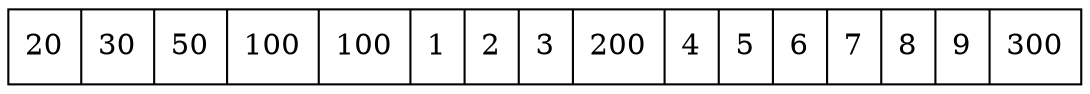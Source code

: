 digraph G{ node [shape = record ];
 rankdir=LR;X[label="{ 20|30|50|100|100|1|2|3|200|4|5|6|7|8|9|300}"]}
